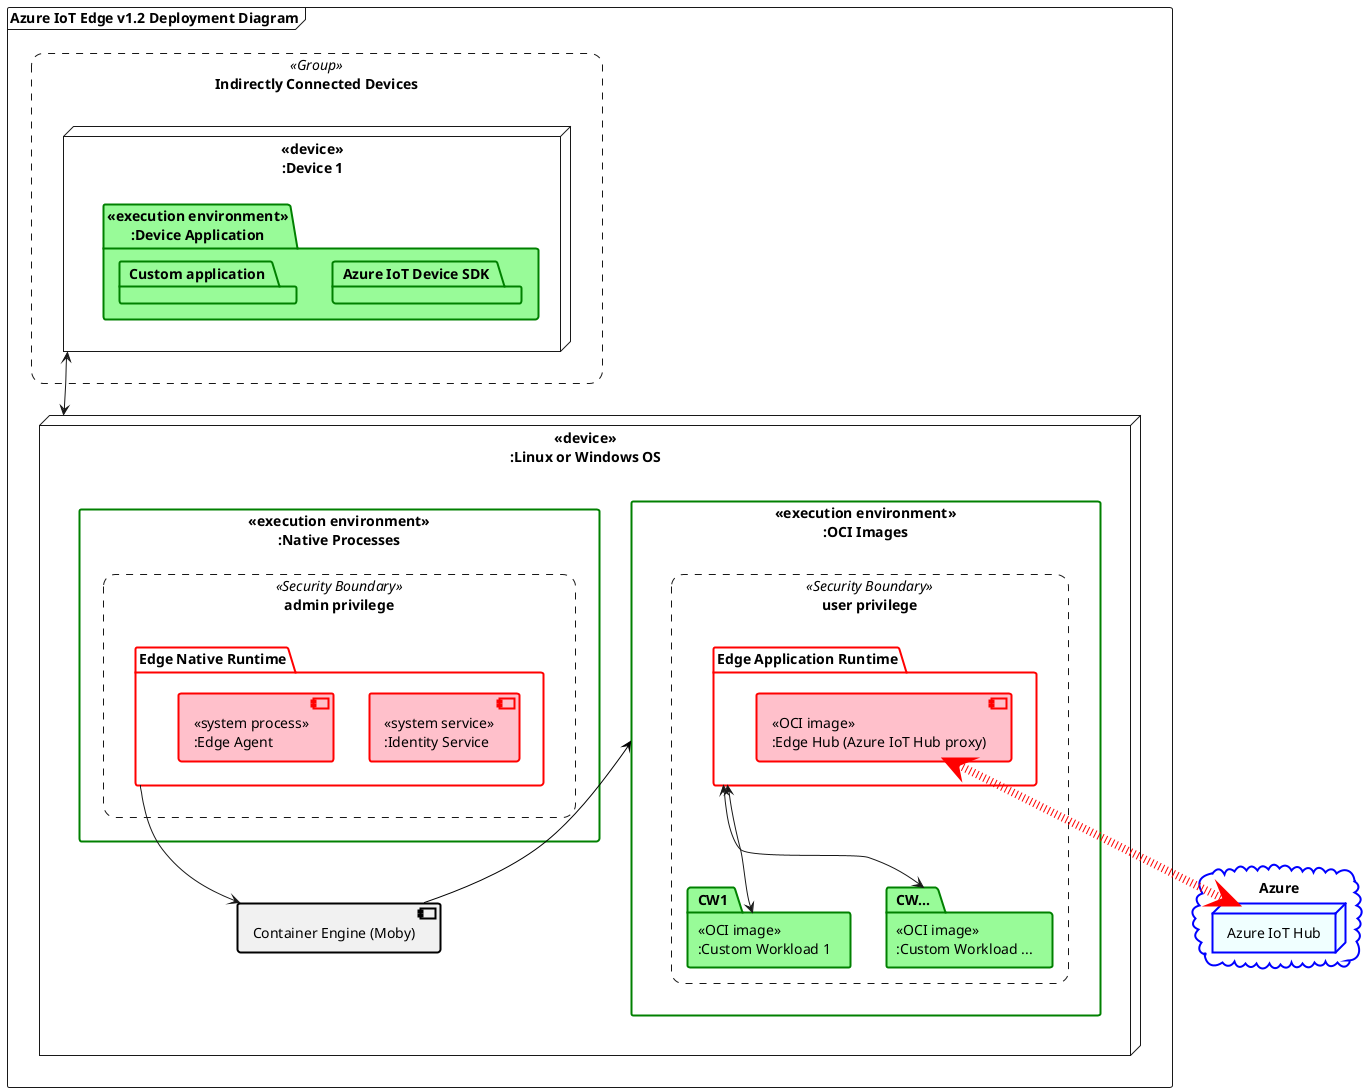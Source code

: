 @startuml

skinparam rectangle {
    roundCorner<<Security Boundary>> 25
	LineThickness<<Security Boundary>> 1
	LineColor<<Security Boundary>> black
	
    roundCorner<<Group>> 25
	LineThickness<<Group>> 1
	LineColor<<Group>> blue
}

' title Azure IoT Edge runtime deployment diagram

cloud Azure #line:blue;line.bold;text:black { 
	node "Azure IoT Hub" as IoTHub #azure;line:blue;line.bold;text:black {
	}
}

frame "Azure IoT Edge v1.2 Deployment Diagram" {

node "<<device>>\n:Linux or Windows OS" as host {
	rectangle "<<execution environment>>\n:OCI Images" as OCI #line:green;line.bold;text:black { 
		rectangle "[user privilege]" <<Security Boundary>> #line.dashed {
			package "<<OCI image>>\n:Custom Workload 1" as CW1 #palegreen;line:green;line.bold;text:black
			package "<<OCI image>>\n:Custom Workload ..." as CW... #palegreen;line:green;line.bold;text:black
	
			package "Edge Application Runtime" as ApplicationRuntime #line:red;line.bold;text:black {
				component "<<OCI image>>\n:Edge Hub (Azure IoT Hub proxy)" as EdgeHub #pink;line:red;line.bold;text:black {  
				}
			}
		}
	}
	
	rectangle "<<execution environment>>\n:Native Processes" #line:green;line.bold;text:black { 
		rectangle "[admin privilege]" <<Security Boundary>> #line.dashed  {
			package "Edge Native Runtime" as NativeRuntime #line:red;line.bold;text:black {
				component "<<system service>>\n:Identity Service" as EdgeD #pink;line:red;line.bold;text:black { 
				}  
				component "<<system process>>\n:Edge Agent" as EdgeAgent #pink;line:red;line.bold;text:black { 
				}
			}
		}
	}
	
	component "Container Engine (Moby)" as ContainerEngine #line:black;line.bold;text:black {
	}
}

rectangle "Indirectly Connected Devices" as Devices <<Group>> #line.dashed {
	node "<<device>>\n:Device 1" as Client {
		package "<<execution environment>>\n:Device Application" #palegreen;line:green;line.bold;text:black {
			package "Azure IoT Device SDK" #palegreen;line:green;line.bold;text:black {
			}
			package "Custom application" #palegreen;line:green;line.bold;text:black {
			}
		}
	}
}

}


EdgeHub <.[#red,dotted,thickness=8]do.> IoTHub

Client <--> host

CW1 <-up-> ApplicationRuntime
CW... <-up-> ApplicationRuntime

NativeRuntime -do-> ContainerEngine

ContainerEngine -[#black]up-> OCI 

@enduml
